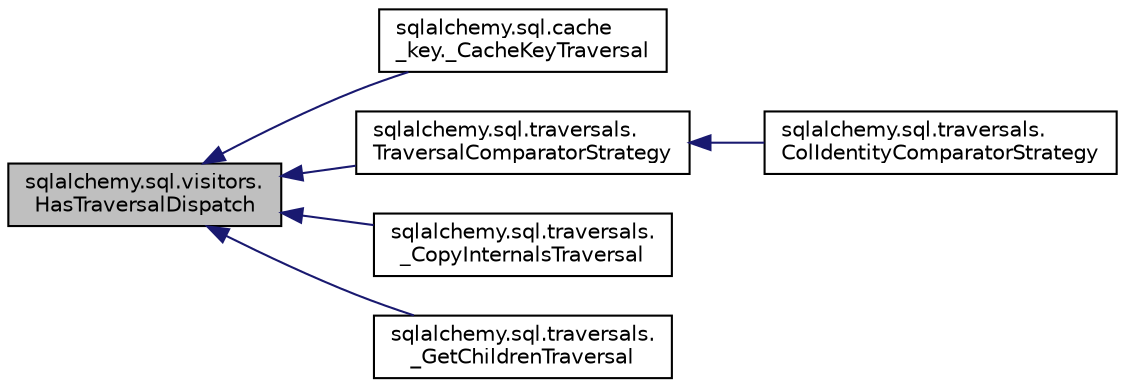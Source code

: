 digraph "sqlalchemy.sql.visitors.HasTraversalDispatch"
{
 // LATEX_PDF_SIZE
  edge [fontname="Helvetica",fontsize="10",labelfontname="Helvetica",labelfontsize="10"];
  node [fontname="Helvetica",fontsize="10",shape=record];
  rankdir="LR";
  Node1 [label="sqlalchemy.sql.visitors.\lHasTraversalDispatch",height=0.2,width=0.4,color="black", fillcolor="grey75", style="filled", fontcolor="black",tooltip=" "];
  Node1 -> Node2 [dir="back",color="midnightblue",fontsize="10",style="solid",fontname="Helvetica"];
  Node2 [label="sqlalchemy.sql.cache\l_key._CacheKeyTraversal",height=0.2,width=0.4,color="black", fillcolor="white", style="filled",URL="$classsqlalchemy_1_1sql_1_1cache__key_1_1__CacheKeyTraversal.html",tooltip=" "];
  Node1 -> Node3 [dir="back",color="midnightblue",fontsize="10",style="solid",fontname="Helvetica"];
  Node3 [label="sqlalchemy.sql.traversals.\lTraversalComparatorStrategy",height=0.2,width=0.4,color="black", fillcolor="white", style="filled",URL="$classsqlalchemy_1_1sql_1_1traversals_1_1TraversalComparatorStrategy.html",tooltip=" "];
  Node3 -> Node4 [dir="back",color="midnightblue",fontsize="10",style="solid",fontname="Helvetica"];
  Node4 [label="sqlalchemy.sql.traversals.\lColIdentityComparatorStrategy",height=0.2,width=0.4,color="black", fillcolor="white", style="filled",URL="$classsqlalchemy_1_1sql_1_1traversals_1_1ColIdentityComparatorStrategy.html",tooltip=" "];
  Node1 -> Node5 [dir="back",color="midnightblue",fontsize="10",style="solid",fontname="Helvetica"];
  Node5 [label="sqlalchemy.sql.traversals.\l_CopyInternalsTraversal",height=0.2,width=0.4,color="black", fillcolor="white", style="filled",URL="$classsqlalchemy_1_1sql_1_1traversals_1_1__CopyInternalsTraversal.html",tooltip=" "];
  Node1 -> Node6 [dir="back",color="midnightblue",fontsize="10",style="solid",fontname="Helvetica"];
  Node6 [label="sqlalchemy.sql.traversals.\l_GetChildrenTraversal",height=0.2,width=0.4,color="black", fillcolor="white", style="filled",URL="$classsqlalchemy_1_1sql_1_1traversals_1_1__GetChildrenTraversal.html",tooltip=" "];
}
